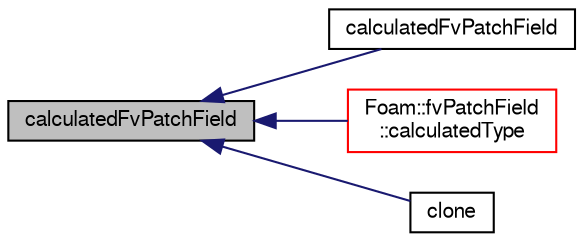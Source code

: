 digraph "calculatedFvPatchField"
{
  bgcolor="transparent";
  edge [fontname="FreeSans",fontsize="10",labelfontname="FreeSans",labelfontsize="10"];
  node [fontname="FreeSans",fontsize="10",shape=record];
  rankdir="LR";
  Node1 [label="calculatedFvPatchField",height=0.2,width=0.4,color="black", fillcolor="grey75", style="filled", fontcolor="black"];
  Node1 -> Node2 [dir="back",color="midnightblue",fontsize="10",style="solid",fontname="FreeSans"];
  Node2 [label="calculatedFvPatchField",height=0.2,width=0.4,color="black",URL="$a21970.html#a3268ba6ad97b4db5d007a8b0c1f7d142",tooltip="Construct by mapping given patchField<Type> onto a new patch. "];
  Node1 -> Node3 [dir="back",color="midnightblue",fontsize="10",style="solid",fontname="FreeSans"];
  Node3 [label="Foam::fvPatchField\l::calculatedType",height=0.2,width=0.4,color="red",URL="$a22354.html#af4f617212d6c0699d9ee3035b86a799a",tooltip="Return the type of the calculated for of fvPatchField. "];
  Node1 -> Node5 [dir="back",color="midnightblue",fontsize="10",style="solid",fontname="FreeSans"];
  Node5 [label="clone",height=0.2,width=0.4,color="black",URL="$a21970.html#a3b748d8418dd1e3ff70b8749bab69840",tooltip="Construct and return a clone. "];
}
